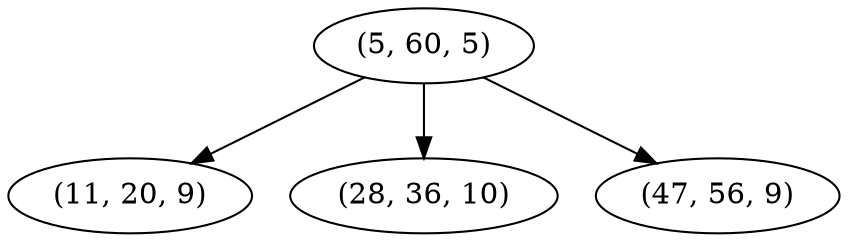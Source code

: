 digraph tree {
    "(5, 60, 5)";
    "(11, 20, 9)";
    "(28, 36, 10)";
    "(47, 56, 9)";
    "(5, 60, 5)" -> "(11, 20, 9)";
    "(5, 60, 5)" -> "(28, 36, 10)";
    "(5, 60, 5)" -> "(47, 56, 9)";
}
